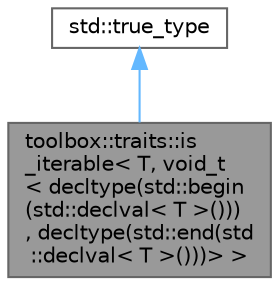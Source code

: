 digraph "toolbox::traits::is_iterable&lt; T, void_t&lt; decltype(std::begin(std::declval&lt; T &gt;())), decltype(std::end(std::declval&lt; T &gt;()))&gt; &gt;"
{
 // LATEX_PDF_SIZE
  bgcolor="transparent";
  edge [fontname=Helvetica,fontsize=10,labelfontname=Helvetica,labelfontsize=10];
  node [fontname=Helvetica,fontsize=10,shape=box,height=0.2,width=0.4];
  Node1 [id="Node000001",label="toolbox::traits::is\l_iterable\< T, void_t\l\< decltype(std::begin\l(std::declval\< T \>()))\l, decltype(std::end(std\l::declval\< T \>()))\> \>",height=0.2,width=0.4,color="gray40", fillcolor="grey60", style="filled", fontcolor="black",tooltip=" "];
  Node2 -> Node1 [id="edge1_Node000001_Node000002",dir="back",color="steelblue1",style="solid",tooltip=" "];
  Node2 [id="Node000002",label="std::true_type",height=0.2,width=0.4,color="gray40", fillcolor="white", style="filled",tooltip=" "];
}
